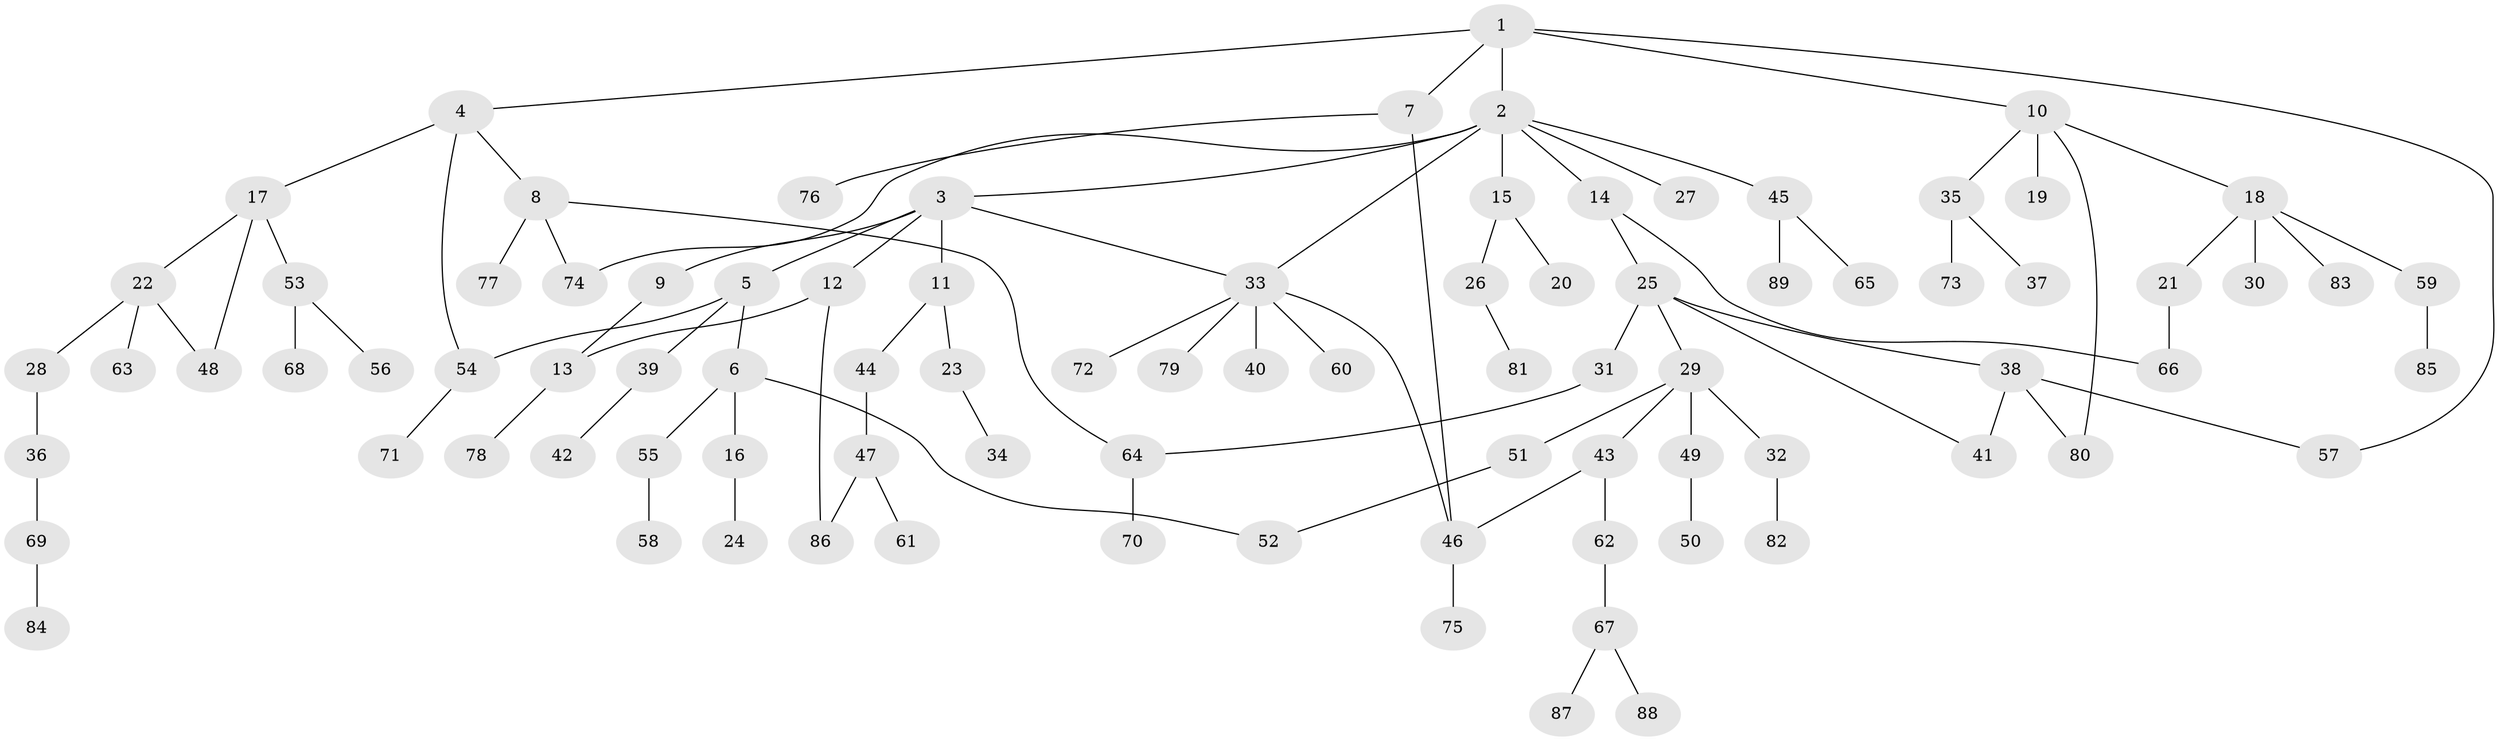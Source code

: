 // coarse degree distribution, {5: 0.08064516129032258, 8: 0.03225806451612903, 6: 0.04838709677419355, 4: 0.03225806451612903, 2: 0.3064516129032258, 3: 0.06451612903225806, 1: 0.43548387096774194}
// Generated by graph-tools (version 1.1) at 2025/23/03/03/25 07:23:31]
// undirected, 89 vertices, 102 edges
graph export_dot {
graph [start="1"]
  node [color=gray90,style=filled];
  1;
  2;
  3;
  4;
  5;
  6;
  7;
  8;
  9;
  10;
  11;
  12;
  13;
  14;
  15;
  16;
  17;
  18;
  19;
  20;
  21;
  22;
  23;
  24;
  25;
  26;
  27;
  28;
  29;
  30;
  31;
  32;
  33;
  34;
  35;
  36;
  37;
  38;
  39;
  40;
  41;
  42;
  43;
  44;
  45;
  46;
  47;
  48;
  49;
  50;
  51;
  52;
  53;
  54;
  55;
  56;
  57;
  58;
  59;
  60;
  61;
  62;
  63;
  64;
  65;
  66;
  67;
  68;
  69;
  70;
  71;
  72;
  73;
  74;
  75;
  76;
  77;
  78;
  79;
  80;
  81;
  82;
  83;
  84;
  85;
  86;
  87;
  88;
  89;
  1 -- 2;
  1 -- 4;
  1 -- 7;
  1 -- 10;
  1 -- 57;
  2 -- 3;
  2 -- 14;
  2 -- 15;
  2 -- 27;
  2 -- 33;
  2 -- 45;
  2 -- 74;
  3 -- 5;
  3 -- 9;
  3 -- 11;
  3 -- 12;
  3 -- 33;
  4 -- 8;
  4 -- 17;
  4 -- 54;
  5 -- 6;
  5 -- 39;
  5 -- 54;
  6 -- 16;
  6 -- 52;
  6 -- 55;
  7 -- 76;
  7 -- 46;
  8 -- 64;
  8 -- 74;
  8 -- 77;
  9 -- 13;
  10 -- 18;
  10 -- 19;
  10 -- 35;
  10 -- 80;
  11 -- 23;
  11 -- 44;
  12 -- 86;
  12 -- 13;
  13 -- 78;
  14 -- 25;
  14 -- 66;
  15 -- 20;
  15 -- 26;
  16 -- 24;
  17 -- 22;
  17 -- 48;
  17 -- 53;
  18 -- 21;
  18 -- 30;
  18 -- 59;
  18 -- 83;
  21 -- 66;
  22 -- 28;
  22 -- 63;
  22 -- 48;
  23 -- 34;
  25 -- 29;
  25 -- 31;
  25 -- 38;
  25 -- 41;
  26 -- 81;
  28 -- 36;
  29 -- 32;
  29 -- 43;
  29 -- 49;
  29 -- 51;
  31 -- 64;
  32 -- 82;
  33 -- 40;
  33 -- 60;
  33 -- 72;
  33 -- 79;
  33 -- 46;
  35 -- 37;
  35 -- 73;
  36 -- 69;
  38 -- 41;
  38 -- 80;
  38 -- 57;
  39 -- 42;
  43 -- 46;
  43 -- 62;
  44 -- 47;
  45 -- 65;
  45 -- 89;
  46 -- 75;
  47 -- 61;
  47 -- 86;
  49 -- 50;
  51 -- 52;
  53 -- 56;
  53 -- 68;
  54 -- 71;
  55 -- 58;
  59 -- 85;
  62 -- 67;
  64 -- 70;
  67 -- 87;
  67 -- 88;
  69 -- 84;
}
